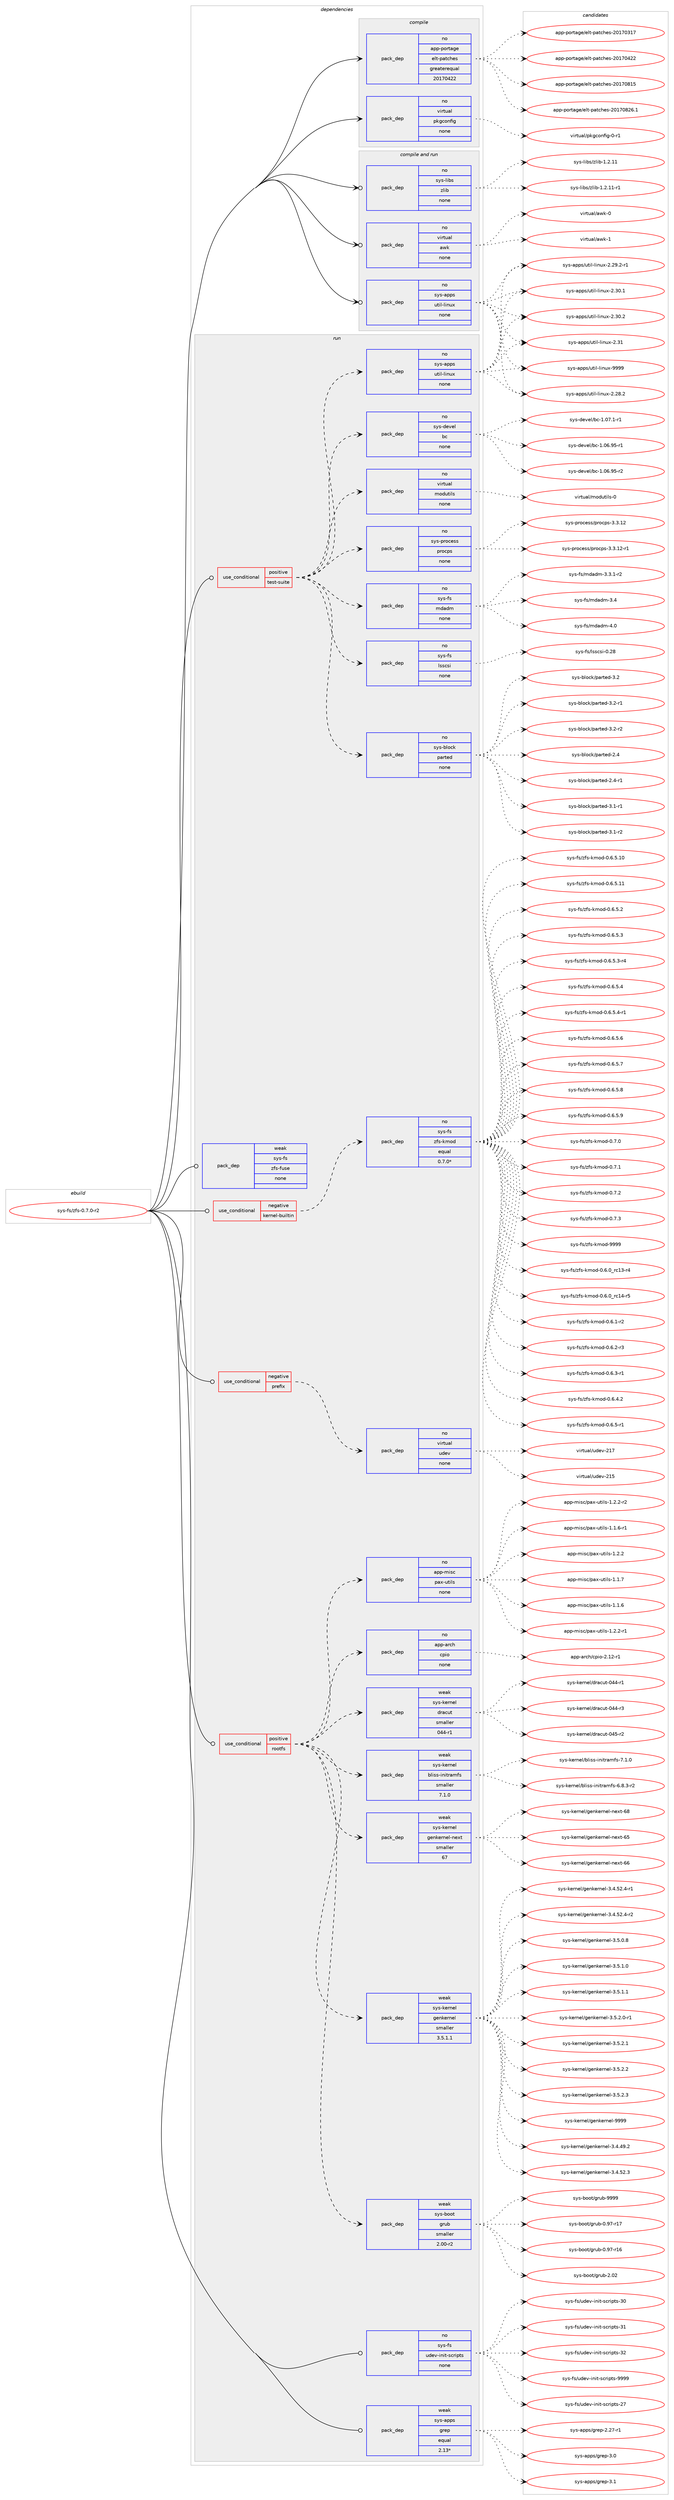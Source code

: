 digraph prolog {

# *************
# Graph options
# *************

newrank=true;
concentrate=true;
compound=true;
graph [rankdir=LR,fontname=Helvetica,fontsize=10,ranksep=1.5];#, ranksep=2.5, nodesep=0.2];
edge  [arrowhead=vee];
node  [fontname=Helvetica,fontsize=10];

# **********
# The ebuild
# **********

subgraph cluster_leftcol {
color=gray;
rank=same;
label=<<i>ebuild</i>>;
id [label="sys-fs/zfs-0.7.0-r2", color=red, width=4, href="../sys-fs/zfs-0.7.0-r2.svg"];
}

# ****************
# The dependencies
# ****************

subgraph cluster_midcol {
color=gray;
label=<<i>dependencies</i>>;
subgraph cluster_compile {
fillcolor="#eeeeee";
style=filled;
label=<<i>compile</i>>;
subgraph pack364707 {
dependency490716 [label=<<TABLE BORDER="0" CELLBORDER="1" CELLSPACING="0" CELLPADDING="4" WIDTH="220"><TR><TD ROWSPAN="6" CELLPADDING="30">pack_dep</TD></TR><TR><TD WIDTH="110">no</TD></TR><TR><TD>app-portage</TD></TR><TR><TD>elt-patches</TD></TR><TR><TD>greaterequal</TD></TR><TR><TD>20170422</TD></TR></TABLE>>, shape=none, color=blue];
}
id:e -> dependency490716:w [weight=20,style="solid",arrowhead="vee"];
subgraph pack364708 {
dependency490717 [label=<<TABLE BORDER="0" CELLBORDER="1" CELLSPACING="0" CELLPADDING="4" WIDTH="220"><TR><TD ROWSPAN="6" CELLPADDING="30">pack_dep</TD></TR><TR><TD WIDTH="110">no</TD></TR><TR><TD>virtual</TD></TR><TR><TD>pkgconfig</TD></TR><TR><TD>none</TD></TR><TR><TD></TD></TR></TABLE>>, shape=none, color=blue];
}
id:e -> dependency490717:w [weight=20,style="solid",arrowhead="vee"];
}
subgraph cluster_compileandrun {
fillcolor="#eeeeee";
style=filled;
label=<<i>compile and run</i>>;
subgraph pack364709 {
dependency490718 [label=<<TABLE BORDER="0" CELLBORDER="1" CELLSPACING="0" CELLPADDING="4" WIDTH="220"><TR><TD ROWSPAN="6" CELLPADDING="30">pack_dep</TD></TR><TR><TD WIDTH="110">no</TD></TR><TR><TD>sys-apps</TD></TR><TR><TD>util-linux</TD></TR><TR><TD>none</TD></TR><TR><TD></TD></TR></TABLE>>, shape=none, color=blue];
}
id:e -> dependency490718:w [weight=20,style="solid",arrowhead="odotvee"];
subgraph pack364710 {
dependency490719 [label=<<TABLE BORDER="0" CELLBORDER="1" CELLSPACING="0" CELLPADDING="4" WIDTH="220"><TR><TD ROWSPAN="6" CELLPADDING="30">pack_dep</TD></TR><TR><TD WIDTH="110">no</TD></TR><TR><TD>sys-libs</TD></TR><TR><TD>zlib</TD></TR><TR><TD>none</TD></TR><TR><TD></TD></TR></TABLE>>, shape=none, color=blue];
}
id:e -> dependency490719:w [weight=20,style="solid",arrowhead="odotvee"];
subgraph pack364711 {
dependency490720 [label=<<TABLE BORDER="0" CELLBORDER="1" CELLSPACING="0" CELLPADDING="4" WIDTH="220"><TR><TD ROWSPAN="6" CELLPADDING="30">pack_dep</TD></TR><TR><TD WIDTH="110">no</TD></TR><TR><TD>virtual</TD></TR><TR><TD>awk</TD></TR><TR><TD>none</TD></TR><TR><TD></TD></TR></TABLE>>, shape=none, color=blue];
}
id:e -> dependency490720:w [weight=20,style="solid",arrowhead="odotvee"];
}
subgraph cluster_run {
fillcolor="#eeeeee";
style=filled;
label=<<i>run</i>>;
subgraph cond117415 {
dependency490721 [label=<<TABLE BORDER="0" CELLBORDER="1" CELLSPACING="0" CELLPADDING="4"><TR><TD ROWSPAN="3" CELLPADDING="10">use_conditional</TD></TR><TR><TD>negative</TD></TR><TR><TD>kernel-builtin</TD></TR></TABLE>>, shape=none, color=red];
subgraph pack364712 {
dependency490722 [label=<<TABLE BORDER="0" CELLBORDER="1" CELLSPACING="0" CELLPADDING="4" WIDTH="220"><TR><TD ROWSPAN="6" CELLPADDING="30">pack_dep</TD></TR><TR><TD WIDTH="110">no</TD></TR><TR><TD>sys-fs</TD></TR><TR><TD>zfs-kmod</TD></TR><TR><TD>equal</TD></TR><TR><TD>0.7.0*</TD></TR></TABLE>>, shape=none, color=blue];
}
dependency490721:e -> dependency490722:w [weight=20,style="dashed",arrowhead="vee"];
}
id:e -> dependency490721:w [weight=20,style="solid",arrowhead="odot"];
subgraph cond117416 {
dependency490723 [label=<<TABLE BORDER="0" CELLBORDER="1" CELLSPACING="0" CELLPADDING="4"><TR><TD ROWSPAN="3" CELLPADDING="10">use_conditional</TD></TR><TR><TD>negative</TD></TR><TR><TD>prefix</TD></TR></TABLE>>, shape=none, color=red];
subgraph pack364713 {
dependency490724 [label=<<TABLE BORDER="0" CELLBORDER="1" CELLSPACING="0" CELLPADDING="4" WIDTH="220"><TR><TD ROWSPAN="6" CELLPADDING="30">pack_dep</TD></TR><TR><TD WIDTH="110">no</TD></TR><TR><TD>virtual</TD></TR><TR><TD>udev</TD></TR><TR><TD>none</TD></TR><TR><TD></TD></TR></TABLE>>, shape=none, color=blue];
}
dependency490723:e -> dependency490724:w [weight=20,style="dashed",arrowhead="vee"];
}
id:e -> dependency490723:w [weight=20,style="solid",arrowhead="odot"];
subgraph cond117417 {
dependency490725 [label=<<TABLE BORDER="0" CELLBORDER="1" CELLSPACING="0" CELLPADDING="4"><TR><TD ROWSPAN="3" CELLPADDING="10">use_conditional</TD></TR><TR><TD>positive</TD></TR><TR><TD>rootfs</TD></TR></TABLE>>, shape=none, color=red];
subgraph pack364714 {
dependency490726 [label=<<TABLE BORDER="0" CELLBORDER="1" CELLSPACING="0" CELLPADDING="4" WIDTH="220"><TR><TD ROWSPAN="6" CELLPADDING="30">pack_dep</TD></TR><TR><TD WIDTH="110">no</TD></TR><TR><TD>app-arch</TD></TR><TR><TD>cpio</TD></TR><TR><TD>none</TD></TR><TR><TD></TD></TR></TABLE>>, shape=none, color=blue];
}
dependency490725:e -> dependency490726:w [weight=20,style="dashed",arrowhead="vee"];
subgraph pack364715 {
dependency490727 [label=<<TABLE BORDER="0" CELLBORDER="1" CELLSPACING="0" CELLPADDING="4" WIDTH="220"><TR><TD ROWSPAN="6" CELLPADDING="30">pack_dep</TD></TR><TR><TD WIDTH="110">no</TD></TR><TR><TD>app-misc</TD></TR><TR><TD>pax-utils</TD></TR><TR><TD>none</TD></TR><TR><TD></TD></TR></TABLE>>, shape=none, color=blue];
}
dependency490725:e -> dependency490727:w [weight=20,style="dashed",arrowhead="vee"];
subgraph pack364716 {
dependency490728 [label=<<TABLE BORDER="0" CELLBORDER="1" CELLSPACING="0" CELLPADDING="4" WIDTH="220"><TR><TD ROWSPAN="6" CELLPADDING="30">pack_dep</TD></TR><TR><TD WIDTH="110">weak</TD></TR><TR><TD>sys-boot</TD></TR><TR><TD>grub</TD></TR><TR><TD>smaller</TD></TR><TR><TD>2.00-r2</TD></TR></TABLE>>, shape=none, color=blue];
}
dependency490725:e -> dependency490728:w [weight=20,style="dashed",arrowhead="vee"];
subgraph pack364717 {
dependency490729 [label=<<TABLE BORDER="0" CELLBORDER="1" CELLSPACING="0" CELLPADDING="4" WIDTH="220"><TR><TD ROWSPAN="6" CELLPADDING="30">pack_dep</TD></TR><TR><TD WIDTH="110">weak</TD></TR><TR><TD>sys-kernel</TD></TR><TR><TD>genkernel</TD></TR><TR><TD>smaller</TD></TR><TR><TD>3.5.1.1</TD></TR></TABLE>>, shape=none, color=blue];
}
dependency490725:e -> dependency490729:w [weight=20,style="dashed",arrowhead="vee"];
subgraph pack364718 {
dependency490730 [label=<<TABLE BORDER="0" CELLBORDER="1" CELLSPACING="0" CELLPADDING="4" WIDTH="220"><TR><TD ROWSPAN="6" CELLPADDING="30">pack_dep</TD></TR><TR><TD WIDTH="110">weak</TD></TR><TR><TD>sys-kernel</TD></TR><TR><TD>genkernel-next</TD></TR><TR><TD>smaller</TD></TR><TR><TD>67</TD></TR></TABLE>>, shape=none, color=blue];
}
dependency490725:e -> dependency490730:w [weight=20,style="dashed",arrowhead="vee"];
subgraph pack364719 {
dependency490731 [label=<<TABLE BORDER="0" CELLBORDER="1" CELLSPACING="0" CELLPADDING="4" WIDTH="220"><TR><TD ROWSPAN="6" CELLPADDING="30">pack_dep</TD></TR><TR><TD WIDTH="110">weak</TD></TR><TR><TD>sys-kernel</TD></TR><TR><TD>bliss-initramfs</TD></TR><TR><TD>smaller</TD></TR><TR><TD>7.1.0</TD></TR></TABLE>>, shape=none, color=blue];
}
dependency490725:e -> dependency490731:w [weight=20,style="dashed",arrowhead="vee"];
subgraph pack364720 {
dependency490732 [label=<<TABLE BORDER="0" CELLBORDER="1" CELLSPACING="0" CELLPADDING="4" WIDTH="220"><TR><TD ROWSPAN="6" CELLPADDING="30">pack_dep</TD></TR><TR><TD WIDTH="110">weak</TD></TR><TR><TD>sys-kernel</TD></TR><TR><TD>dracut</TD></TR><TR><TD>smaller</TD></TR><TR><TD>044-r1</TD></TR></TABLE>>, shape=none, color=blue];
}
dependency490725:e -> dependency490732:w [weight=20,style="dashed",arrowhead="vee"];
}
id:e -> dependency490725:w [weight=20,style="solid",arrowhead="odot"];
subgraph cond117418 {
dependency490733 [label=<<TABLE BORDER="0" CELLBORDER="1" CELLSPACING="0" CELLPADDING="4"><TR><TD ROWSPAN="3" CELLPADDING="10">use_conditional</TD></TR><TR><TD>positive</TD></TR><TR><TD>test-suite</TD></TR></TABLE>>, shape=none, color=red];
subgraph pack364721 {
dependency490734 [label=<<TABLE BORDER="0" CELLBORDER="1" CELLSPACING="0" CELLPADDING="4" WIDTH="220"><TR><TD ROWSPAN="6" CELLPADDING="30">pack_dep</TD></TR><TR><TD WIDTH="110">no</TD></TR><TR><TD>sys-apps</TD></TR><TR><TD>util-linux</TD></TR><TR><TD>none</TD></TR><TR><TD></TD></TR></TABLE>>, shape=none, color=blue];
}
dependency490733:e -> dependency490734:w [weight=20,style="dashed",arrowhead="vee"];
subgraph pack364722 {
dependency490735 [label=<<TABLE BORDER="0" CELLBORDER="1" CELLSPACING="0" CELLPADDING="4" WIDTH="220"><TR><TD ROWSPAN="6" CELLPADDING="30">pack_dep</TD></TR><TR><TD WIDTH="110">no</TD></TR><TR><TD>sys-devel</TD></TR><TR><TD>bc</TD></TR><TR><TD>none</TD></TR><TR><TD></TD></TR></TABLE>>, shape=none, color=blue];
}
dependency490733:e -> dependency490735:w [weight=20,style="dashed",arrowhead="vee"];
subgraph pack364723 {
dependency490736 [label=<<TABLE BORDER="0" CELLBORDER="1" CELLSPACING="0" CELLPADDING="4" WIDTH="220"><TR><TD ROWSPAN="6" CELLPADDING="30">pack_dep</TD></TR><TR><TD WIDTH="110">no</TD></TR><TR><TD>sys-block</TD></TR><TR><TD>parted</TD></TR><TR><TD>none</TD></TR><TR><TD></TD></TR></TABLE>>, shape=none, color=blue];
}
dependency490733:e -> dependency490736:w [weight=20,style="dashed",arrowhead="vee"];
subgraph pack364724 {
dependency490737 [label=<<TABLE BORDER="0" CELLBORDER="1" CELLSPACING="0" CELLPADDING="4" WIDTH="220"><TR><TD ROWSPAN="6" CELLPADDING="30">pack_dep</TD></TR><TR><TD WIDTH="110">no</TD></TR><TR><TD>sys-fs</TD></TR><TR><TD>lsscsi</TD></TR><TR><TD>none</TD></TR><TR><TD></TD></TR></TABLE>>, shape=none, color=blue];
}
dependency490733:e -> dependency490737:w [weight=20,style="dashed",arrowhead="vee"];
subgraph pack364725 {
dependency490738 [label=<<TABLE BORDER="0" CELLBORDER="1" CELLSPACING="0" CELLPADDING="4" WIDTH="220"><TR><TD ROWSPAN="6" CELLPADDING="30">pack_dep</TD></TR><TR><TD WIDTH="110">no</TD></TR><TR><TD>sys-fs</TD></TR><TR><TD>mdadm</TD></TR><TR><TD>none</TD></TR><TR><TD></TD></TR></TABLE>>, shape=none, color=blue];
}
dependency490733:e -> dependency490738:w [weight=20,style="dashed",arrowhead="vee"];
subgraph pack364726 {
dependency490739 [label=<<TABLE BORDER="0" CELLBORDER="1" CELLSPACING="0" CELLPADDING="4" WIDTH="220"><TR><TD ROWSPAN="6" CELLPADDING="30">pack_dep</TD></TR><TR><TD WIDTH="110">no</TD></TR><TR><TD>sys-process</TD></TR><TR><TD>procps</TD></TR><TR><TD>none</TD></TR><TR><TD></TD></TR></TABLE>>, shape=none, color=blue];
}
dependency490733:e -> dependency490739:w [weight=20,style="dashed",arrowhead="vee"];
subgraph pack364727 {
dependency490740 [label=<<TABLE BORDER="0" CELLBORDER="1" CELLSPACING="0" CELLPADDING="4" WIDTH="220"><TR><TD ROWSPAN="6" CELLPADDING="30">pack_dep</TD></TR><TR><TD WIDTH="110">no</TD></TR><TR><TD>virtual</TD></TR><TR><TD>modutils</TD></TR><TR><TD>none</TD></TR><TR><TD></TD></TR></TABLE>>, shape=none, color=blue];
}
dependency490733:e -> dependency490740:w [weight=20,style="dashed",arrowhead="vee"];
}
id:e -> dependency490733:w [weight=20,style="solid",arrowhead="odot"];
subgraph pack364728 {
dependency490741 [label=<<TABLE BORDER="0" CELLBORDER="1" CELLSPACING="0" CELLPADDING="4" WIDTH="220"><TR><TD ROWSPAN="6" CELLPADDING="30">pack_dep</TD></TR><TR><TD WIDTH="110">no</TD></TR><TR><TD>sys-fs</TD></TR><TR><TD>udev-init-scripts</TD></TR><TR><TD>none</TD></TR><TR><TD></TD></TR></TABLE>>, shape=none, color=blue];
}
id:e -> dependency490741:w [weight=20,style="solid",arrowhead="odot"];
subgraph pack364729 {
dependency490742 [label=<<TABLE BORDER="0" CELLBORDER="1" CELLSPACING="0" CELLPADDING="4" WIDTH="220"><TR><TD ROWSPAN="6" CELLPADDING="30">pack_dep</TD></TR><TR><TD WIDTH="110">weak</TD></TR><TR><TD>sys-apps</TD></TR><TR><TD>grep</TD></TR><TR><TD>equal</TD></TR><TR><TD>2.13*</TD></TR></TABLE>>, shape=none, color=blue];
}
id:e -> dependency490742:w [weight=20,style="solid",arrowhead="odot"];
subgraph pack364730 {
dependency490743 [label=<<TABLE BORDER="0" CELLBORDER="1" CELLSPACING="0" CELLPADDING="4" WIDTH="220"><TR><TD ROWSPAN="6" CELLPADDING="30">pack_dep</TD></TR><TR><TD WIDTH="110">weak</TD></TR><TR><TD>sys-fs</TD></TR><TR><TD>zfs-fuse</TD></TR><TR><TD>none</TD></TR><TR><TD></TD></TR></TABLE>>, shape=none, color=blue];
}
id:e -> dependency490743:w [weight=20,style="solid",arrowhead="odot"];
}
}

# **************
# The candidates
# **************

subgraph cluster_choices {
rank=same;
color=gray;
label=<<i>candidates</i>>;

subgraph choice364707 {
color=black;
nodesep=1;
choice97112112451121111141169710310147101108116451129711699104101115455048495548514955 [label="app-portage/elt-patches-20170317", color=red, width=4,href="../app-portage/elt-patches-20170317.svg"];
choice97112112451121111141169710310147101108116451129711699104101115455048495548525050 [label="app-portage/elt-patches-20170422", color=red, width=4,href="../app-portage/elt-patches-20170422.svg"];
choice97112112451121111141169710310147101108116451129711699104101115455048495548564953 [label="app-portage/elt-patches-20170815", color=red, width=4,href="../app-portage/elt-patches-20170815.svg"];
choice971121124511211111411697103101471011081164511297116991041011154550484955485650544649 [label="app-portage/elt-patches-20170826.1", color=red, width=4,href="../app-portage/elt-patches-20170826.1.svg"];
dependency490716:e -> choice97112112451121111141169710310147101108116451129711699104101115455048495548514955:w [style=dotted,weight="100"];
dependency490716:e -> choice97112112451121111141169710310147101108116451129711699104101115455048495548525050:w [style=dotted,weight="100"];
dependency490716:e -> choice97112112451121111141169710310147101108116451129711699104101115455048495548564953:w [style=dotted,weight="100"];
dependency490716:e -> choice971121124511211111411697103101471011081164511297116991041011154550484955485650544649:w [style=dotted,weight="100"];
}
subgraph choice364708 {
color=black;
nodesep=1;
choice11810511411611797108471121071039911111010210510345484511449 [label="virtual/pkgconfig-0-r1", color=red, width=4,href="../virtual/pkgconfig-0-r1.svg"];
dependency490717:e -> choice11810511411611797108471121071039911111010210510345484511449:w [style=dotted,weight="100"];
}
subgraph choice364709 {
color=black;
nodesep=1;
choice1151211154597112112115471171161051084510810511011712045504650564650 [label="sys-apps/util-linux-2.28.2", color=red, width=4,href="../sys-apps/util-linux-2.28.2.svg"];
choice11512111545971121121154711711610510845108105110117120455046505746504511449 [label="sys-apps/util-linux-2.29.2-r1", color=red, width=4,href="../sys-apps/util-linux-2.29.2-r1.svg"];
choice1151211154597112112115471171161051084510810511011712045504651484649 [label="sys-apps/util-linux-2.30.1", color=red, width=4,href="../sys-apps/util-linux-2.30.1.svg"];
choice1151211154597112112115471171161051084510810511011712045504651484650 [label="sys-apps/util-linux-2.30.2", color=red, width=4,href="../sys-apps/util-linux-2.30.2.svg"];
choice115121115459711211211547117116105108451081051101171204550465149 [label="sys-apps/util-linux-2.31", color=red, width=4,href="../sys-apps/util-linux-2.31.svg"];
choice115121115459711211211547117116105108451081051101171204557575757 [label="sys-apps/util-linux-9999", color=red, width=4,href="../sys-apps/util-linux-9999.svg"];
dependency490718:e -> choice1151211154597112112115471171161051084510810511011712045504650564650:w [style=dotted,weight="100"];
dependency490718:e -> choice11512111545971121121154711711610510845108105110117120455046505746504511449:w [style=dotted,weight="100"];
dependency490718:e -> choice1151211154597112112115471171161051084510810511011712045504651484649:w [style=dotted,weight="100"];
dependency490718:e -> choice1151211154597112112115471171161051084510810511011712045504651484650:w [style=dotted,weight="100"];
dependency490718:e -> choice115121115459711211211547117116105108451081051101171204550465149:w [style=dotted,weight="100"];
dependency490718:e -> choice115121115459711211211547117116105108451081051101171204557575757:w [style=dotted,weight="100"];
}
subgraph choice364710 {
color=black;
nodesep=1;
choice1151211154510810598115471221081059845494650464949 [label="sys-libs/zlib-1.2.11", color=red, width=4,href="../sys-libs/zlib-1.2.11.svg"];
choice11512111545108105981154712210810598454946504649494511449 [label="sys-libs/zlib-1.2.11-r1", color=red, width=4,href="../sys-libs/zlib-1.2.11-r1.svg"];
dependency490719:e -> choice1151211154510810598115471221081059845494650464949:w [style=dotted,weight="100"];
dependency490719:e -> choice11512111545108105981154712210810598454946504649494511449:w [style=dotted,weight="100"];
}
subgraph choice364711 {
color=black;
nodesep=1;
choice1181051141161179710847971191074548 [label="virtual/awk-0", color=red, width=4,href="../virtual/awk-0.svg"];
choice1181051141161179710847971191074549 [label="virtual/awk-1", color=red, width=4,href="../virtual/awk-1.svg"];
dependency490720:e -> choice1181051141161179710847971191074548:w [style=dotted,weight="100"];
dependency490720:e -> choice1181051141161179710847971191074549:w [style=dotted,weight="100"];
}
subgraph choice364712 {
color=black;
nodesep=1;
choice115121115451021154712210211545107109111100454846544648951149949514511452 [label="sys-fs/zfs-kmod-0.6.0_rc13-r4", color=red, width=4,href="../sys-fs/zfs-kmod-0.6.0_rc13-r4.svg"];
choice115121115451021154712210211545107109111100454846544648951149949524511453 [label="sys-fs/zfs-kmod-0.6.0_rc14-r5", color=red, width=4,href="../sys-fs/zfs-kmod-0.6.0_rc14-r5.svg"];
choice1151211154510211547122102115451071091111004548465446494511450 [label="sys-fs/zfs-kmod-0.6.1-r2", color=red, width=4,href="../sys-fs/zfs-kmod-0.6.1-r2.svg"];
choice1151211154510211547122102115451071091111004548465446504511451 [label="sys-fs/zfs-kmod-0.6.2-r3", color=red, width=4,href="../sys-fs/zfs-kmod-0.6.2-r3.svg"];
choice1151211154510211547122102115451071091111004548465446514511449 [label="sys-fs/zfs-kmod-0.6.3-r1", color=red, width=4,href="../sys-fs/zfs-kmod-0.6.3-r1.svg"];
choice1151211154510211547122102115451071091111004548465446524650 [label="sys-fs/zfs-kmod-0.6.4.2", color=red, width=4,href="../sys-fs/zfs-kmod-0.6.4.2.svg"];
choice1151211154510211547122102115451071091111004548465446534511449 [label="sys-fs/zfs-kmod-0.6.5-r1", color=red, width=4,href="../sys-fs/zfs-kmod-0.6.5-r1.svg"];
choice115121115451021154712210211545107109111100454846544653464948 [label="sys-fs/zfs-kmod-0.6.5.10", color=red, width=4,href="../sys-fs/zfs-kmod-0.6.5.10.svg"];
choice115121115451021154712210211545107109111100454846544653464949 [label="sys-fs/zfs-kmod-0.6.5.11", color=red, width=4,href="../sys-fs/zfs-kmod-0.6.5.11.svg"];
choice1151211154510211547122102115451071091111004548465446534650 [label="sys-fs/zfs-kmod-0.6.5.2", color=red, width=4,href="../sys-fs/zfs-kmod-0.6.5.2.svg"];
choice1151211154510211547122102115451071091111004548465446534651 [label="sys-fs/zfs-kmod-0.6.5.3", color=red, width=4,href="../sys-fs/zfs-kmod-0.6.5.3.svg"];
choice11512111545102115471221021154510710911110045484654465346514511452 [label="sys-fs/zfs-kmod-0.6.5.3-r4", color=red, width=4,href="../sys-fs/zfs-kmod-0.6.5.3-r4.svg"];
choice1151211154510211547122102115451071091111004548465446534652 [label="sys-fs/zfs-kmod-0.6.5.4", color=red, width=4,href="../sys-fs/zfs-kmod-0.6.5.4.svg"];
choice11512111545102115471221021154510710911110045484654465346524511449 [label="sys-fs/zfs-kmod-0.6.5.4-r1", color=red, width=4,href="../sys-fs/zfs-kmod-0.6.5.4-r1.svg"];
choice1151211154510211547122102115451071091111004548465446534654 [label="sys-fs/zfs-kmod-0.6.5.6", color=red, width=4,href="../sys-fs/zfs-kmod-0.6.5.6.svg"];
choice1151211154510211547122102115451071091111004548465446534655 [label="sys-fs/zfs-kmod-0.6.5.7", color=red, width=4,href="../sys-fs/zfs-kmod-0.6.5.7.svg"];
choice1151211154510211547122102115451071091111004548465446534656 [label="sys-fs/zfs-kmod-0.6.5.8", color=red, width=4,href="../sys-fs/zfs-kmod-0.6.5.8.svg"];
choice1151211154510211547122102115451071091111004548465446534657 [label="sys-fs/zfs-kmod-0.6.5.9", color=red, width=4,href="../sys-fs/zfs-kmod-0.6.5.9.svg"];
choice115121115451021154712210211545107109111100454846554648 [label="sys-fs/zfs-kmod-0.7.0", color=red, width=4,href="../sys-fs/zfs-kmod-0.7.0.svg"];
choice115121115451021154712210211545107109111100454846554649 [label="sys-fs/zfs-kmod-0.7.1", color=red, width=4,href="../sys-fs/zfs-kmod-0.7.1.svg"];
choice115121115451021154712210211545107109111100454846554650 [label="sys-fs/zfs-kmod-0.7.2", color=red, width=4,href="../sys-fs/zfs-kmod-0.7.2.svg"];
choice115121115451021154712210211545107109111100454846554651 [label="sys-fs/zfs-kmod-0.7.3", color=red, width=4,href="../sys-fs/zfs-kmod-0.7.3.svg"];
choice1151211154510211547122102115451071091111004557575757 [label="sys-fs/zfs-kmod-9999", color=red, width=4,href="../sys-fs/zfs-kmod-9999.svg"];
dependency490722:e -> choice115121115451021154712210211545107109111100454846544648951149949514511452:w [style=dotted,weight="100"];
dependency490722:e -> choice115121115451021154712210211545107109111100454846544648951149949524511453:w [style=dotted,weight="100"];
dependency490722:e -> choice1151211154510211547122102115451071091111004548465446494511450:w [style=dotted,weight="100"];
dependency490722:e -> choice1151211154510211547122102115451071091111004548465446504511451:w [style=dotted,weight="100"];
dependency490722:e -> choice1151211154510211547122102115451071091111004548465446514511449:w [style=dotted,weight="100"];
dependency490722:e -> choice1151211154510211547122102115451071091111004548465446524650:w [style=dotted,weight="100"];
dependency490722:e -> choice1151211154510211547122102115451071091111004548465446534511449:w [style=dotted,weight="100"];
dependency490722:e -> choice115121115451021154712210211545107109111100454846544653464948:w [style=dotted,weight="100"];
dependency490722:e -> choice115121115451021154712210211545107109111100454846544653464949:w [style=dotted,weight="100"];
dependency490722:e -> choice1151211154510211547122102115451071091111004548465446534650:w [style=dotted,weight="100"];
dependency490722:e -> choice1151211154510211547122102115451071091111004548465446534651:w [style=dotted,weight="100"];
dependency490722:e -> choice11512111545102115471221021154510710911110045484654465346514511452:w [style=dotted,weight="100"];
dependency490722:e -> choice1151211154510211547122102115451071091111004548465446534652:w [style=dotted,weight="100"];
dependency490722:e -> choice11512111545102115471221021154510710911110045484654465346524511449:w [style=dotted,weight="100"];
dependency490722:e -> choice1151211154510211547122102115451071091111004548465446534654:w [style=dotted,weight="100"];
dependency490722:e -> choice1151211154510211547122102115451071091111004548465446534655:w [style=dotted,weight="100"];
dependency490722:e -> choice1151211154510211547122102115451071091111004548465446534656:w [style=dotted,weight="100"];
dependency490722:e -> choice1151211154510211547122102115451071091111004548465446534657:w [style=dotted,weight="100"];
dependency490722:e -> choice115121115451021154712210211545107109111100454846554648:w [style=dotted,weight="100"];
dependency490722:e -> choice115121115451021154712210211545107109111100454846554649:w [style=dotted,weight="100"];
dependency490722:e -> choice115121115451021154712210211545107109111100454846554650:w [style=dotted,weight="100"];
dependency490722:e -> choice115121115451021154712210211545107109111100454846554651:w [style=dotted,weight="100"];
dependency490722:e -> choice1151211154510211547122102115451071091111004557575757:w [style=dotted,weight="100"];
}
subgraph choice364713 {
color=black;
nodesep=1;
choice118105114116117971084711710010111845504953 [label="virtual/udev-215", color=red, width=4,href="../virtual/udev-215.svg"];
choice118105114116117971084711710010111845504955 [label="virtual/udev-217", color=red, width=4,href="../virtual/udev-217.svg"];
dependency490724:e -> choice118105114116117971084711710010111845504953:w [style=dotted,weight="100"];
dependency490724:e -> choice118105114116117971084711710010111845504955:w [style=dotted,weight="100"];
}
subgraph choice364714 {
color=black;
nodesep=1;
choice97112112459711499104479911210511145504649504511449 [label="app-arch/cpio-2.12-r1", color=red, width=4,href="../app-arch/cpio-2.12-r1.svg"];
dependency490726:e -> choice97112112459711499104479911210511145504649504511449:w [style=dotted,weight="100"];
}
subgraph choice364715 {
color=black;
nodesep=1;
choice971121124510910511599471129712045117116105108115454946494654 [label="app-misc/pax-utils-1.1.6", color=red, width=4,href="../app-misc/pax-utils-1.1.6.svg"];
choice9711211245109105115994711297120451171161051081154549464946544511449 [label="app-misc/pax-utils-1.1.6-r1", color=red, width=4,href="../app-misc/pax-utils-1.1.6-r1.svg"];
choice971121124510910511599471129712045117116105108115454946494655 [label="app-misc/pax-utils-1.1.7", color=red, width=4,href="../app-misc/pax-utils-1.1.7.svg"];
choice971121124510910511599471129712045117116105108115454946504650 [label="app-misc/pax-utils-1.2.2", color=red, width=4,href="../app-misc/pax-utils-1.2.2.svg"];
choice9711211245109105115994711297120451171161051081154549465046504511449 [label="app-misc/pax-utils-1.2.2-r1", color=red, width=4,href="../app-misc/pax-utils-1.2.2-r1.svg"];
choice9711211245109105115994711297120451171161051081154549465046504511450 [label="app-misc/pax-utils-1.2.2-r2", color=red, width=4,href="../app-misc/pax-utils-1.2.2-r2.svg"];
dependency490727:e -> choice971121124510910511599471129712045117116105108115454946494654:w [style=dotted,weight="100"];
dependency490727:e -> choice9711211245109105115994711297120451171161051081154549464946544511449:w [style=dotted,weight="100"];
dependency490727:e -> choice971121124510910511599471129712045117116105108115454946494655:w [style=dotted,weight="100"];
dependency490727:e -> choice971121124510910511599471129712045117116105108115454946504650:w [style=dotted,weight="100"];
dependency490727:e -> choice9711211245109105115994711297120451171161051081154549465046504511449:w [style=dotted,weight="100"];
dependency490727:e -> choice9711211245109105115994711297120451171161051081154549465046504511450:w [style=dotted,weight="100"];
}
subgraph choice364716 {
color=black;
nodesep=1;
choice115121115459811111111647103114117984548465755451144954 [label="sys-boot/grub-0.97-r16", color=red, width=4,href="../sys-boot/grub-0.97-r16.svg"];
choice115121115459811111111647103114117984548465755451144955 [label="sys-boot/grub-0.97-r17", color=red, width=4,href="../sys-boot/grub-0.97-r17.svg"];
choice115121115459811111111647103114117984550464850 [label="sys-boot/grub-2.02", color=red, width=4,href="../sys-boot/grub-2.02.svg"];
choice115121115459811111111647103114117984557575757 [label="sys-boot/grub-9999", color=red, width=4,href="../sys-boot/grub-9999.svg"];
dependency490728:e -> choice115121115459811111111647103114117984548465755451144954:w [style=dotted,weight="100"];
dependency490728:e -> choice115121115459811111111647103114117984548465755451144955:w [style=dotted,weight="100"];
dependency490728:e -> choice115121115459811111111647103114117984550464850:w [style=dotted,weight="100"];
dependency490728:e -> choice115121115459811111111647103114117984557575757:w [style=dotted,weight="100"];
}
subgraph choice364717 {
color=black;
nodesep=1;
choice1151211154510710111411010110847103101110107101114110101108455146524652574650 [label="sys-kernel/genkernel-3.4.49.2", color=red, width=4,href="../sys-kernel/genkernel-3.4.49.2.svg"];
choice1151211154510710111411010110847103101110107101114110101108455146524653504651 [label="sys-kernel/genkernel-3.4.52.3", color=red, width=4,href="../sys-kernel/genkernel-3.4.52.3.svg"];
choice11512111545107101114110101108471031011101071011141101011084551465246535046524511449 [label="sys-kernel/genkernel-3.4.52.4-r1", color=red, width=4,href="../sys-kernel/genkernel-3.4.52.4-r1.svg"];
choice11512111545107101114110101108471031011101071011141101011084551465246535046524511450 [label="sys-kernel/genkernel-3.4.52.4-r2", color=red, width=4,href="../sys-kernel/genkernel-3.4.52.4-r2.svg"];
choice11512111545107101114110101108471031011101071011141101011084551465346484656 [label="sys-kernel/genkernel-3.5.0.8", color=red, width=4,href="../sys-kernel/genkernel-3.5.0.8.svg"];
choice11512111545107101114110101108471031011101071011141101011084551465346494648 [label="sys-kernel/genkernel-3.5.1.0", color=red, width=4,href="../sys-kernel/genkernel-3.5.1.0.svg"];
choice11512111545107101114110101108471031011101071011141101011084551465346494649 [label="sys-kernel/genkernel-3.5.1.1", color=red, width=4,href="../sys-kernel/genkernel-3.5.1.1.svg"];
choice115121115451071011141101011084710310111010710111411010110845514653465046484511449 [label="sys-kernel/genkernel-3.5.2.0-r1", color=red, width=4,href="../sys-kernel/genkernel-3.5.2.0-r1.svg"];
choice11512111545107101114110101108471031011101071011141101011084551465346504649 [label="sys-kernel/genkernel-3.5.2.1", color=red, width=4,href="../sys-kernel/genkernel-3.5.2.1.svg"];
choice11512111545107101114110101108471031011101071011141101011084551465346504650 [label="sys-kernel/genkernel-3.5.2.2", color=red, width=4,href="../sys-kernel/genkernel-3.5.2.2.svg"];
choice11512111545107101114110101108471031011101071011141101011084551465346504651 [label="sys-kernel/genkernel-3.5.2.3", color=red, width=4,href="../sys-kernel/genkernel-3.5.2.3.svg"];
choice11512111545107101114110101108471031011101071011141101011084557575757 [label="sys-kernel/genkernel-9999", color=red, width=4,href="../sys-kernel/genkernel-9999.svg"];
dependency490729:e -> choice1151211154510710111411010110847103101110107101114110101108455146524652574650:w [style=dotted,weight="100"];
dependency490729:e -> choice1151211154510710111411010110847103101110107101114110101108455146524653504651:w [style=dotted,weight="100"];
dependency490729:e -> choice11512111545107101114110101108471031011101071011141101011084551465246535046524511449:w [style=dotted,weight="100"];
dependency490729:e -> choice11512111545107101114110101108471031011101071011141101011084551465246535046524511450:w [style=dotted,weight="100"];
dependency490729:e -> choice11512111545107101114110101108471031011101071011141101011084551465346484656:w [style=dotted,weight="100"];
dependency490729:e -> choice11512111545107101114110101108471031011101071011141101011084551465346494648:w [style=dotted,weight="100"];
dependency490729:e -> choice11512111545107101114110101108471031011101071011141101011084551465346494649:w [style=dotted,weight="100"];
dependency490729:e -> choice115121115451071011141101011084710310111010710111411010110845514653465046484511449:w [style=dotted,weight="100"];
dependency490729:e -> choice11512111545107101114110101108471031011101071011141101011084551465346504649:w [style=dotted,weight="100"];
dependency490729:e -> choice11512111545107101114110101108471031011101071011141101011084551465346504650:w [style=dotted,weight="100"];
dependency490729:e -> choice11512111545107101114110101108471031011101071011141101011084551465346504651:w [style=dotted,weight="100"];
dependency490729:e -> choice11512111545107101114110101108471031011101071011141101011084557575757:w [style=dotted,weight="100"];
}
subgraph choice364718 {
color=black;
nodesep=1;
choice115121115451071011141101011084710310111010710111411010110845110101120116455453 [label="sys-kernel/genkernel-next-65", color=red, width=4,href="../sys-kernel/genkernel-next-65.svg"];
choice115121115451071011141101011084710310111010710111411010110845110101120116455454 [label="sys-kernel/genkernel-next-66", color=red, width=4,href="../sys-kernel/genkernel-next-66.svg"];
choice115121115451071011141101011084710310111010710111411010110845110101120116455456 [label="sys-kernel/genkernel-next-68", color=red, width=4,href="../sys-kernel/genkernel-next-68.svg"];
dependency490730:e -> choice115121115451071011141101011084710310111010710111411010110845110101120116455453:w [style=dotted,weight="100"];
dependency490730:e -> choice115121115451071011141101011084710310111010710111411010110845110101120116455454:w [style=dotted,weight="100"];
dependency490730:e -> choice115121115451071011141101011084710310111010710111411010110845110101120116455456:w [style=dotted,weight="100"];
}
subgraph choice364719 {
color=black;
nodesep=1;
choice11512111545107101114110101108479810810511511545105110105116114971091021154554465646514511450 [label="sys-kernel/bliss-initramfs-6.8.3-r2", color=red, width=4,href="../sys-kernel/bliss-initramfs-6.8.3-r2.svg"];
choice1151211154510710111411010110847981081051151154510511010511611497109102115455546494648 [label="sys-kernel/bliss-initramfs-7.1.0", color=red, width=4,href="../sys-kernel/bliss-initramfs-7.1.0.svg"];
dependency490731:e -> choice11512111545107101114110101108479810810511511545105110105116114971091021154554465646514511450:w [style=dotted,weight="100"];
dependency490731:e -> choice1151211154510710111411010110847981081051151154510511010511611497109102115455546494648:w [style=dotted,weight="100"];
}
subgraph choice364720 {
color=black;
nodesep=1;
choice11512111545107101114110101108471001149799117116454852524511449 [label="sys-kernel/dracut-044-r1", color=red, width=4,href="../sys-kernel/dracut-044-r1.svg"];
choice11512111545107101114110101108471001149799117116454852524511451 [label="sys-kernel/dracut-044-r3", color=red, width=4,href="../sys-kernel/dracut-044-r3.svg"];
choice11512111545107101114110101108471001149799117116454852534511450 [label="sys-kernel/dracut-045-r2", color=red, width=4,href="../sys-kernel/dracut-045-r2.svg"];
dependency490732:e -> choice11512111545107101114110101108471001149799117116454852524511449:w [style=dotted,weight="100"];
dependency490732:e -> choice11512111545107101114110101108471001149799117116454852524511451:w [style=dotted,weight="100"];
dependency490732:e -> choice11512111545107101114110101108471001149799117116454852534511450:w [style=dotted,weight="100"];
}
subgraph choice364721 {
color=black;
nodesep=1;
choice1151211154597112112115471171161051084510810511011712045504650564650 [label="sys-apps/util-linux-2.28.2", color=red, width=4,href="../sys-apps/util-linux-2.28.2.svg"];
choice11512111545971121121154711711610510845108105110117120455046505746504511449 [label="sys-apps/util-linux-2.29.2-r1", color=red, width=4,href="../sys-apps/util-linux-2.29.2-r1.svg"];
choice1151211154597112112115471171161051084510810511011712045504651484649 [label="sys-apps/util-linux-2.30.1", color=red, width=4,href="../sys-apps/util-linux-2.30.1.svg"];
choice1151211154597112112115471171161051084510810511011712045504651484650 [label="sys-apps/util-linux-2.30.2", color=red, width=4,href="../sys-apps/util-linux-2.30.2.svg"];
choice115121115459711211211547117116105108451081051101171204550465149 [label="sys-apps/util-linux-2.31", color=red, width=4,href="../sys-apps/util-linux-2.31.svg"];
choice115121115459711211211547117116105108451081051101171204557575757 [label="sys-apps/util-linux-9999", color=red, width=4,href="../sys-apps/util-linux-9999.svg"];
dependency490734:e -> choice1151211154597112112115471171161051084510810511011712045504650564650:w [style=dotted,weight="100"];
dependency490734:e -> choice11512111545971121121154711711610510845108105110117120455046505746504511449:w [style=dotted,weight="100"];
dependency490734:e -> choice1151211154597112112115471171161051084510810511011712045504651484649:w [style=dotted,weight="100"];
dependency490734:e -> choice1151211154597112112115471171161051084510810511011712045504651484650:w [style=dotted,weight="100"];
dependency490734:e -> choice115121115459711211211547117116105108451081051101171204550465149:w [style=dotted,weight="100"];
dependency490734:e -> choice115121115459711211211547117116105108451081051101171204557575757:w [style=dotted,weight="100"];
}
subgraph choice364722 {
color=black;
nodesep=1;
choice1151211154510010111810110847989945494648544657534511449 [label="sys-devel/bc-1.06.95-r1", color=red, width=4,href="../sys-devel/bc-1.06.95-r1.svg"];
choice1151211154510010111810110847989945494648544657534511450 [label="sys-devel/bc-1.06.95-r2", color=red, width=4,href="../sys-devel/bc-1.06.95-r2.svg"];
choice11512111545100101118101108479899454946485546494511449 [label="sys-devel/bc-1.07.1-r1", color=red, width=4,href="../sys-devel/bc-1.07.1-r1.svg"];
dependency490735:e -> choice1151211154510010111810110847989945494648544657534511449:w [style=dotted,weight="100"];
dependency490735:e -> choice1151211154510010111810110847989945494648544657534511450:w [style=dotted,weight="100"];
dependency490735:e -> choice11512111545100101118101108479899454946485546494511449:w [style=dotted,weight="100"];
}
subgraph choice364723 {
color=black;
nodesep=1;
choice115121115459810811199107471129711411610110045504652 [label="sys-block/parted-2.4", color=red, width=4,href="../sys-block/parted-2.4.svg"];
choice1151211154598108111991074711297114116101100455046524511449 [label="sys-block/parted-2.4-r1", color=red, width=4,href="../sys-block/parted-2.4-r1.svg"];
choice1151211154598108111991074711297114116101100455146494511449 [label="sys-block/parted-3.1-r1", color=red, width=4,href="../sys-block/parted-3.1-r1.svg"];
choice1151211154598108111991074711297114116101100455146494511450 [label="sys-block/parted-3.1-r2", color=red, width=4,href="../sys-block/parted-3.1-r2.svg"];
choice115121115459810811199107471129711411610110045514650 [label="sys-block/parted-3.2", color=red, width=4,href="../sys-block/parted-3.2.svg"];
choice1151211154598108111991074711297114116101100455146504511449 [label="sys-block/parted-3.2-r1", color=red, width=4,href="../sys-block/parted-3.2-r1.svg"];
choice1151211154598108111991074711297114116101100455146504511450 [label="sys-block/parted-3.2-r2", color=red, width=4,href="../sys-block/parted-3.2-r2.svg"];
dependency490736:e -> choice115121115459810811199107471129711411610110045504652:w [style=dotted,weight="100"];
dependency490736:e -> choice1151211154598108111991074711297114116101100455046524511449:w [style=dotted,weight="100"];
dependency490736:e -> choice1151211154598108111991074711297114116101100455146494511449:w [style=dotted,weight="100"];
dependency490736:e -> choice1151211154598108111991074711297114116101100455146494511450:w [style=dotted,weight="100"];
dependency490736:e -> choice115121115459810811199107471129711411610110045514650:w [style=dotted,weight="100"];
dependency490736:e -> choice1151211154598108111991074711297114116101100455146504511449:w [style=dotted,weight="100"];
dependency490736:e -> choice1151211154598108111991074711297114116101100455146504511450:w [style=dotted,weight="100"];
}
subgraph choice364724 {
color=black;
nodesep=1;
choice1151211154510211547108115115991151054548465056 [label="sys-fs/lsscsi-0.28", color=red, width=4,href="../sys-fs/lsscsi-0.28.svg"];
dependency490737:e -> choice1151211154510211547108115115991151054548465056:w [style=dotted,weight="100"];
}
subgraph choice364725 {
color=black;
nodesep=1;
choice1151211154510211547109100971001094551465146494511450 [label="sys-fs/mdadm-3.3.1-r2", color=red, width=4,href="../sys-fs/mdadm-3.3.1-r2.svg"];
choice11512111545102115471091009710010945514652 [label="sys-fs/mdadm-3.4", color=red, width=4,href="../sys-fs/mdadm-3.4.svg"];
choice11512111545102115471091009710010945524648 [label="sys-fs/mdadm-4.0", color=red, width=4,href="../sys-fs/mdadm-4.0.svg"];
dependency490738:e -> choice1151211154510211547109100971001094551465146494511450:w [style=dotted,weight="100"];
dependency490738:e -> choice11512111545102115471091009710010945514652:w [style=dotted,weight="100"];
dependency490738:e -> choice11512111545102115471091009710010945524648:w [style=dotted,weight="100"];
}
subgraph choice364726 {
color=black;
nodesep=1;
choice1151211154511211411199101115115471121141119911211545514651464950 [label="sys-process/procps-3.3.12", color=red, width=4,href="../sys-process/procps-3.3.12.svg"];
choice11512111545112114111991011151154711211411199112115455146514649504511449 [label="sys-process/procps-3.3.12-r1", color=red, width=4,href="../sys-process/procps-3.3.12-r1.svg"];
dependency490739:e -> choice1151211154511211411199101115115471121141119911211545514651464950:w [style=dotted,weight="100"];
dependency490739:e -> choice11512111545112114111991011151154711211411199112115455146514649504511449:w [style=dotted,weight="100"];
}
subgraph choice364727 {
color=black;
nodesep=1;
choice11810511411611797108471091111001171161051081154548 [label="virtual/modutils-0", color=red, width=4,href="../virtual/modutils-0.svg"];
dependency490740:e -> choice11810511411611797108471091111001171161051081154548:w [style=dotted,weight="100"];
}
subgraph choice364728 {
color=black;
nodesep=1;
choice1151211154510211547117100101118451051101051164511599114105112116115455055 [label="sys-fs/udev-init-scripts-27", color=red, width=4,href="../sys-fs/udev-init-scripts-27.svg"];
choice1151211154510211547117100101118451051101051164511599114105112116115455148 [label="sys-fs/udev-init-scripts-30", color=red, width=4,href="../sys-fs/udev-init-scripts-30.svg"];
choice1151211154510211547117100101118451051101051164511599114105112116115455149 [label="sys-fs/udev-init-scripts-31", color=red, width=4,href="../sys-fs/udev-init-scripts-31.svg"];
choice1151211154510211547117100101118451051101051164511599114105112116115455150 [label="sys-fs/udev-init-scripts-32", color=red, width=4,href="../sys-fs/udev-init-scripts-32.svg"];
choice11512111545102115471171001011184510511010511645115991141051121161154557575757 [label="sys-fs/udev-init-scripts-9999", color=red, width=4,href="../sys-fs/udev-init-scripts-9999.svg"];
dependency490741:e -> choice1151211154510211547117100101118451051101051164511599114105112116115455055:w [style=dotted,weight="100"];
dependency490741:e -> choice1151211154510211547117100101118451051101051164511599114105112116115455148:w [style=dotted,weight="100"];
dependency490741:e -> choice1151211154510211547117100101118451051101051164511599114105112116115455149:w [style=dotted,weight="100"];
dependency490741:e -> choice1151211154510211547117100101118451051101051164511599114105112116115455150:w [style=dotted,weight="100"];
dependency490741:e -> choice11512111545102115471171001011184510511010511645115991141051121161154557575757:w [style=dotted,weight="100"];
}
subgraph choice364729 {
color=black;
nodesep=1;
choice11512111545971121121154710311410111245504650554511449 [label="sys-apps/grep-2.27-r1", color=red, width=4,href="../sys-apps/grep-2.27-r1.svg"];
choice11512111545971121121154710311410111245514648 [label="sys-apps/grep-3.0", color=red, width=4,href="../sys-apps/grep-3.0.svg"];
choice11512111545971121121154710311410111245514649 [label="sys-apps/grep-3.1", color=red, width=4,href="../sys-apps/grep-3.1.svg"];
dependency490742:e -> choice11512111545971121121154710311410111245504650554511449:w [style=dotted,weight="100"];
dependency490742:e -> choice11512111545971121121154710311410111245514648:w [style=dotted,weight="100"];
dependency490742:e -> choice11512111545971121121154710311410111245514649:w [style=dotted,weight="100"];
}
subgraph choice364730 {
color=black;
nodesep=1;
}
}

}
